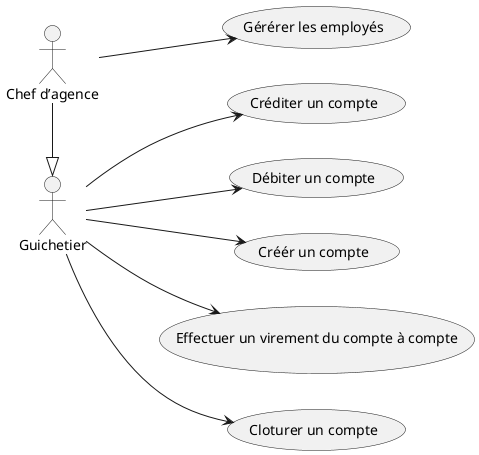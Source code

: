 @startuml
left to right direction

:Guichetier: as guichetier
:Chef d’agence: as chef

(Créditer un compte) as crediter
(Débiter un compte) as debiter
(Créér un compte) as creer
(Effectuer un virement du compte à compte) as virement
(Cloturer un compte) as cloturer
(Gérérer les employés) as gerer


guichetier --> crediter
guichetier --> debiter
guichetier --> creer
guichetier --> virement
guichetier --> cloturer
chef --> gerer

chef -|> guichetier


@enduml